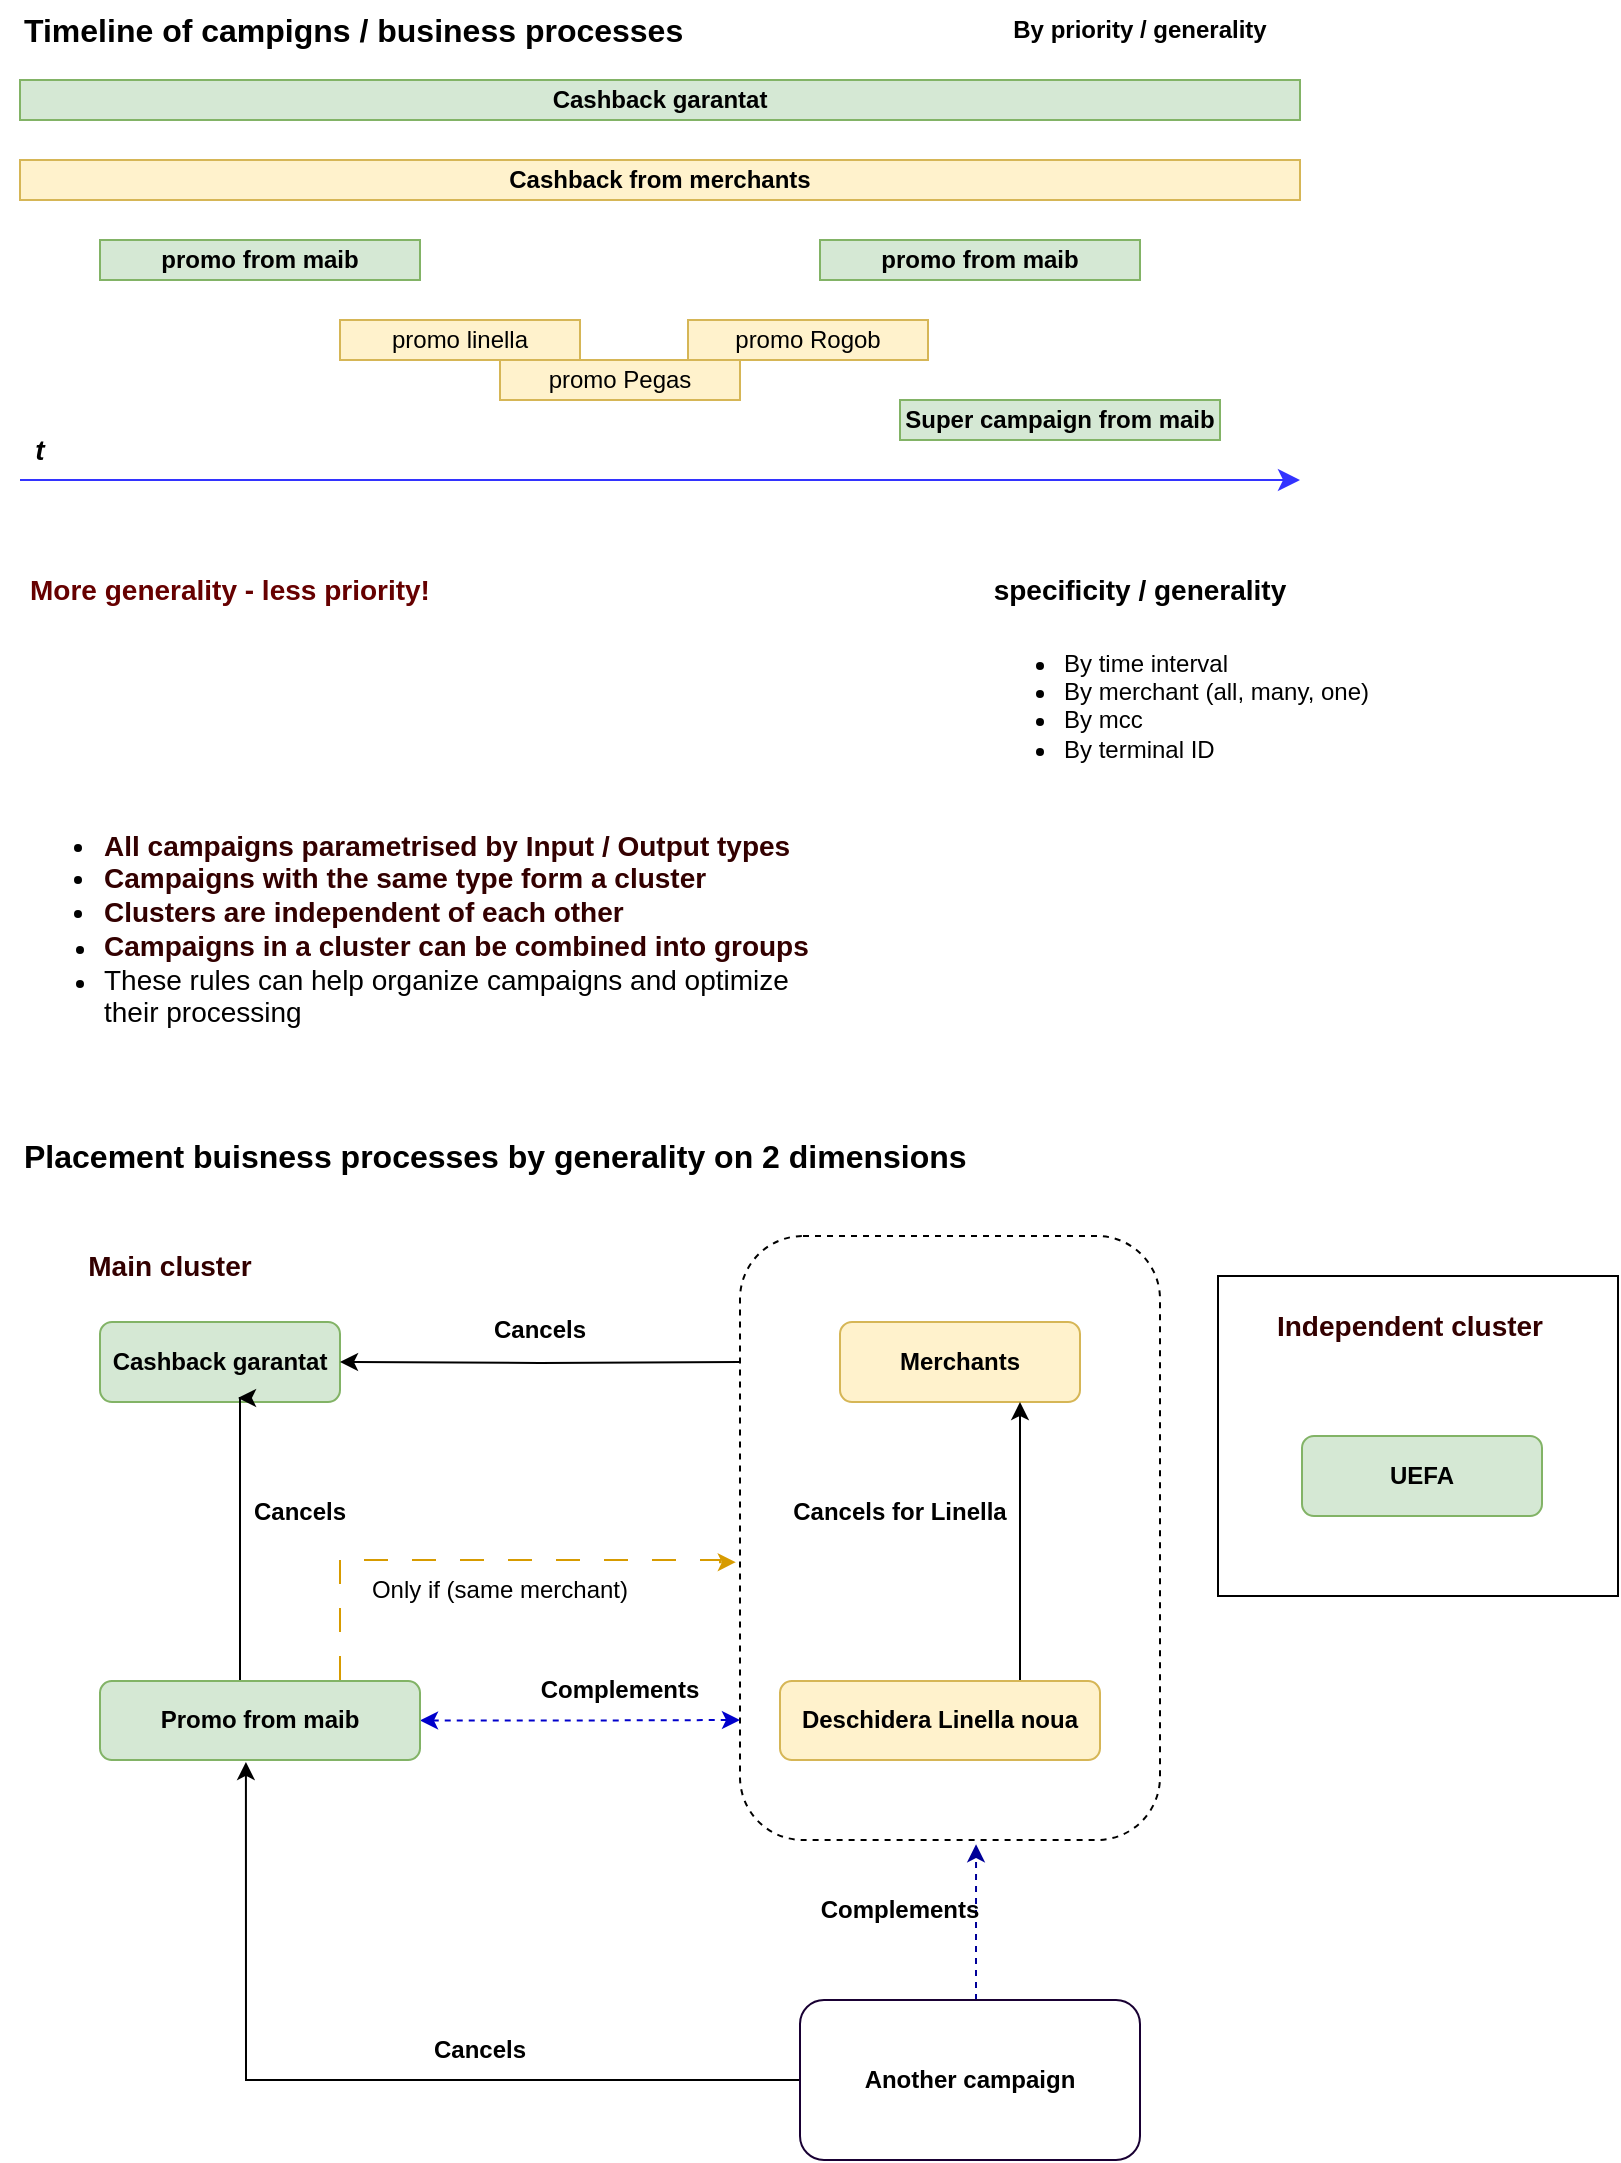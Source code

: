 <mxfile version="21.2.3" type="github">
  <diagram name="Страница 1" id="YVO7yBQdUToCooKlwACB">
    <mxGraphModel dx="1380" dy="807" grid="1" gridSize="10" guides="1" tooltips="1" connect="1" arrows="1" fold="1" page="1" pageScale="1" pageWidth="827" pageHeight="1169" math="0" shadow="0">
      <root>
        <mxCell id="0" />
        <mxCell id="1" parent="0" />
        <mxCell id="iBNtOLJXSLs2kxBYLgRO-58" value="" style="rounded=1;whiteSpace=wrap;html=1;dashed=1;" vertex="1" parent="1">
          <mxGeometry x="440" y="658" width="210" height="302" as="geometry" />
        </mxCell>
        <mxCell id="iBNtOLJXSLs2kxBYLgRO-43" value="" style="rounded=0;whiteSpace=wrap;html=1;" vertex="1" parent="1">
          <mxGeometry x="679" y="678" width="200" height="160" as="geometry" />
        </mxCell>
        <mxCell id="iBNtOLJXSLs2kxBYLgRO-1" value="&lt;b&gt;Cashback garantat&lt;/b&gt;" style="rounded=0;whiteSpace=wrap;html=1;fillColor=#d5e8d4;strokeColor=#82b366;" vertex="1" parent="1">
          <mxGeometry x="80" y="80" width="640" height="20" as="geometry" />
        </mxCell>
        <mxCell id="iBNtOLJXSLs2kxBYLgRO-2" value="&lt;b&gt;&lt;font style=&quot;font-size: 16px;&quot;&gt;Timeline of campigns / business processes&lt;/font&gt;&lt;/b&gt;" style="text;html=1;strokeColor=none;fillColor=none;align=left;verticalAlign=middle;whiteSpace=wrap;rounded=0;" vertex="1" parent="1">
          <mxGeometry x="80" y="40" width="340" height="30" as="geometry" />
        </mxCell>
        <mxCell id="iBNtOLJXSLs2kxBYLgRO-3" value="&lt;b&gt;By priority / generality&lt;/b&gt;" style="text;html=1;strokeColor=none;fillColor=none;align=center;verticalAlign=middle;whiteSpace=wrap;rounded=0;" vertex="1" parent="1">
          <mxGeometry x="560" y="40" width="160" height="30" as="geometry" />
        </mxCell>
        <mxCell id="iBNtOLJXSLs2kxBYLgRO-4" value="&lt;b&gt;Cashback from merchants&lt;/b&gt;" style="rounded=0;whiteSpace=wrap;html=1;fillColor=#fff2cc;strokeColor=#d6b656;" vertex="1" parent="1">
          <mxGeometry x="80" y="120" width="640" height="20" as="geometry" />
        </mxCell>
        <mxCell id="iBNtOLJXSLs2kxBYLgRO-5" value="&lt;b&gt;promo from maib&lt;/b&gt;" style="rounded=0;whiteSpace=wrap;html=1;fillColor=#d5e8d4;strokeColor=#82b366;" vertex="1" parent="1">
          <mxGeometry x="120" y="160" width="160" height="20" as="geometry" />
        </mxCell>
        <mxCell id="iBNtOLJXSLs2kxBYLgRO-6" value="&lt;b&gt;promo from maib&lt;/b&gt;" style="rounded=0;whiteSpace=wrap;html=1;fillColor=#d5e8d4;strokeColor=#82b366;" vertex="1" parent="1">
          <mxGeometry x="480" y="160" width="160" height="20" as="geometry" />
        </mxCell>
        <mxCell id="iBNtOLJXSLs2kxBYLgRO-7" value="" style="edgeStyle=elbowEdgeStyle;elbow=horizontal;endArrow=classic;html=1;curved=0;rounded=0;endSize=8;startSize=8;strokeColor=#3333FF;" edge="1" parent="1">
          <mxGeometry width="50" height="50" relative="1" as="geometry">
            <mxPoint x="80" y="280" as="sourcePoint" />
            <mxPoint x="720" y="280" as="targetPoint" />
          </mxGeometry>
        </mxCell>
        <mxCell id="iBNtOLJXSLs2kxBYLgRO-8" value="&lt;b&gt;&lt;i&gt;&lt;font style=&quot;font-size: 14px;&quot;&gt;t&lt;/font&gt;&lt;/i&gt;&lt;/b&gt;" style="text;html=1;strokeColor=none;fillColor=none;align=center;verticalAlign=middle;whiteSpace=wrap;rounded=0;" vertex="1" parent="1">
          <mxGeometry x="80" y="250" width="20" height="30" as="geometry" />
        </mxCell>
        <mxCell id="iBNtOLJXSLs2kxBYLgRO-9" value="promo linella" style="rounded=0;whiteSpace=wrap;html=1;fillColor=#fff2cc;strokeColor=#d6b656;" vertex="1" parent="1">
          <mxGeometry x="240" y="200" width="120" height="20" as="geometry" />
        </mxCell>
        <mxCell id="iBNtOLJXSLs2kxBYLgRO-10" value="promo Pegas" style="rounded=0;whiteSpace=wrap;html=1;fillColor=#fff2cc;strokeColor=#d6b656;" vertex="1" parent="1">
          <mxGeometry x="320" y="220" width="120" height="20" as="geometry" />
        </mxCell>
        <mxCell id="iBNtOLJXSLs2kxBYLgRO-11" value="promo Rogob" style="rounded=0;whiteSpace=wrap;html=1;fillColor=#fff2cc;strokeColor=#d6b656;" vertex="1" parent="1">
          <mxGeometry x="414" y="200" width="120" height="20" as="geometry" />
        </mxCell>
        <mxCell id="iBNtOLJXSLs2kxBYLgRO-12" value="&lt;b&gt;Super campaign from maib&lt;/b&gt;" style="rounded=0;whiteSpace=wrap;html=1;fillColor=#d5e8d4;strokeColor=#82b366;" vertex="1" parent="1">
          <mxGeometry x="520" y="240" width="160" height="20" as="geometry" />
        </mxCell>
        <mxCell id="iBNtOLJXSLs2kxBYLgRO-13" value="&lt;b&gt;&lt;font style=&quot;font-size: 14px;&quot;&gt;specificity / generality&lt;/font&gt;&lt;/b&gt;" style="text;html=1;strokeColor=none;fillColor=none;align=center;verticalAlign=middle;whiteSpace=wrap;rounded=0;" vertex="1" parent="1">
          <mxGeometry x="560" y="320" width="160" height="30" as="geometry" />
        </mxCell>
        <mxCell id="iBNtOLJXSLs2kxBYLgRO-14" value="&lt;b&gt;&lt;font color=&quot;#660000&quot; style=&quot;font-size: 14px;&quot;&gt;More generality - less priority!&lt;/font&gt;&lt;/b&gt;" style="text;html=1;strokeColor=none;fillColor=none;align=center;verticalAlign=middle;whiteSpace=wrap;rounded=0;" vertex="1" parent="1">
          <mxGeometry x="80" y="320" width="210" height="30" as="geometry" />
        </mxCell>
        <mxCell id="iBNtOLJXSLs2kxBYLgRO-15" value="&lt;ul&gt;&lt;li&gt;By time interval&lt;/li&gt;&lt;li&gt;By merchant (all, many, one)&lt;/li&gt;&lt;li&gt;By mcc&lt;/li&gt;&lt;li&gt;By terminal ID&lt;/li&gt;&lt;/ul&gt;" style="text;strokeColor=none;fillColor=none;html=1;whiteSpace=wrap;verticalAlign=middle;overflow=hidden;" vertex="1" parent="1">
          <mxGeometry x="560" y="350" width="200" height="80" as="geometry" />
        </mxCell>
        <mxCell id="iBNtOLJXSLs2kxBYLgRO-16" value="&lt;b&gt;&lt;font style=&quot;font-size: 16px;&quot;&gt;Placement buisness processes by generality on 2 dimensions&lt;/font&gt;&lt;/b&gt;" style="text;html=1;strokeColor=none;fillColor=none;align=left;verticalAlign=middle;whiteSpace=wrap;rounded=0;" vertex="1" parent="1">
          <mxGeometry x="80" y="603" width="480" height="30" as="geometry" />
        </mxCell>
        <mxCell id="iBNtOLJXSLs2kxBYLgRO-21" value="&lt;b&gt;Cashback garantat&lt;/b&gt;" style="rounded=1;whiteSpace=wrap;html=1;fillColor=#d5e8d4;strokeColor=#82b366;" vertex="1" parent="1">
          <mxGeometry x="120" y="701" width="120" height="40" as="geometry" />
        </mxCell>
        <mxCell id="iBNtOLJXSLs2kxBYLgRO-51" style="edgeStyle=orthogonalEdgeStyle;rounded=0;orthogonalLoop=1;jettySize=auto;html=1;" edge="1" parent="1" target="iBNtOLJXSLs2kxBYLgRO-21">
          <mxGeometry relative="1" as="geometry">
            <mxPoint x="440" y="721" as="sourcePoint" />
          </mxGeometry>
        </mxCell>
        <mxCell id="iBNtOLJXSLs2kxBYLgRO-22" value="&lt;b&gt;Merchants&lt;/b&gt;" style="rounded=1;whiteSpace=wrap;html=1;fillColor=#fff2cc;strokeColor=#d6b656;" vertex="1" parent="1">
          <mxGeometry x="490" y="701" width="120" height="40" as="geometry" />
        </mxCell>
        <mxCell id="iBNtOLJXSLs2kxBYLgRO-26" value="&lt;b&gt;Cancels&lt;/b&gt;" style="text;html=1;strokeColor=none;fillColor=none;align=center;verticalAlign=middle;whiteSpace=wrap;rounded=0;" vertex="1" parent="1">
          <mxGeometry x="190" y="781" width="60" height="30" as="geometry" />
        </mxCell>
        <mxCell id="iBNtOLJXSLs2kxBYLgRO-28" style="edgeStyle=orthogonalEdgeStyle;rounded=0;orthogonalLoop=1;jettySize=auto;html=1;exitX=0.5;exitY=0;exitDx=0;exitDy=0;entryX=0.575;entryY=0.95;entryDx=0;entryDy=0;entryPerimeter=0;" edge="1" parent="1" source="iBNtOLJXSLs2kxBYLgRO-27" target="iBNtOLJXSLs2kxBYLgRO-21">
          <mxGeometry relative="1" as="geometry">
            <mxPoint x="190" y="750" as="targetPoint" />
            <Array as="points">
              <mxPoint x="190" y="881" />
            </Array>
          </mxGeometry>
        </mxCell>
        <mxCell id="iBNtOLJXSLs2kxBYLgRO-54" style="edgeStyle=orthogonalEdgeStyle;rounded=0;orthogonalLoop=1;jettySize=auto;html=1;startArrow=classic;startFill=1;dashed=1;strokeColor=#0000CC;" edge="1" parent="1" source="iBNtOLJXSLs2kxBYLgRO-27">
          <mxGeometry relative="1" as="geometry">
            <mxPoint x="440" y="900" as="targetPoint" />
          </mxGeometry>
        </mxCell>
        <mxCell id="iBNtOLJXSLs2kxBYLgRO-56" style="edgeStyle=orthogonalEdgeStyle;rounded=0;orthogonalLoop=1;jettySize=auto;html=1;entryX=-0.01;entryY=0.54;entryDx=0;entryDy=0;dashed=1;fillColor=#ffe6cc;strokeColor=#d79b00;dashPattern=12 12;entryPerimeter=0;" edge="1" parent="1" target="iBNtOLJXSLs2kxBYLgRO-58">
          <mxGeometry relative="1" as="geometry">
            <mxPoint x="240" y="880" as="sourcePoint" />
            <Array as="points">
              <mxPoint x="240" y="820" />
              <mxPoint x="430" y="820" />
              <mxPoint x="430" y="821" />
            </Array>
          </mxGeometry>
        </mxCell>
        <mxCell id="iBNtOLJXSLs2kxBYLgRO-27" value="&lt;b&gt;Promo from maib&lt;/b&gt;" style="rounded=1;whiteSpace=wrap;html=1;fillColor=#d5e8d4;strokeColor=#82b366;" vertex="1" parent="1">
          <mxGeometry x="120" y="880.5" width="160" height="39.5" as="geometry" />
        </mxCell>
        <mxCell id="iBNtOLJXSLs2kxBYLgRO-53" style="edgeStyle=orthogonalEdgeStyle;rounded=0;orthogonalLoop=1;jettySize=auto;html=1;" edge="1" parent="1" source="iBNtOLJXSLs2kxBYLgRO-32" target="iBNtOLJXSLs2kxBYLgRO-22">
          <mxGeometry relative="1" as="geometry">
            <Array as="points">
              <mxPoint x="580" y="760" />
              <mxPoint x="580" y="760" />
            </Array>
          </mxGeometry>
        </mxCell>
        <mxCell id="iBNtOLJXSLs2kxBYLgRO-32" value="&lt;b&gt;Deschidera Linella noua&lt;/b&gt;" style="rounded=1;whiteSpace=wrap;html=1;fillColor=#fff2cc;strokeColor=#d6b656;" vertex="1" parent="1">
          <mxGeometry x="460" y="880.5" width="160" height="39.5" as="geometry" />
        </mxCell>
        <mxCell id="iBNtOLJXSLs2kxBYLgRO-36" value="&lt;b&gt;Cancels for Linella&lt;/b&gt;" style="text;html=1;strokeColor=none;fillColor=none;align=center;verticalAlign=middle;whiteSpace=wrap;rounded=0;" vertex="1" parent="1">
          <mxGeometry x="460" y="781" width="120" height="30" as="geometry" />
        </mxCell>
        <mxCell id="iBNtOLJXSLs2kxBYLgRO-38" value="&lt;b&gt;Complements&lt;/b&gt;" style="text;html=1;strokeColor=none;fillColor=none;align=center;verticalAlign=middle;whiteSpace=wrap;rounded=0;" vertex="1" parent="1">
          <mxGeometry x="340" y="870" width="80" height="30" as="geometry" />
        </mxCell>
        <mxCell id="iBNtOLJXSLs2kxBYLgRO-39" value="&lt;b&gt;UEFA&lt;/b&gt;" style="rounded=1;whiteSpace=wrap;html=1;fillColor=#d5e8d4;strokeColor=#82b366;" vertex="1" parent="1">
          <mxGeometry x="721" y="758" width="120" height="40" as="geometry" />
        </mxCell>
        <mxCell id="iBNtOLJXSLs2kxBYLgRO-44" value="&lt;font size=&quot;1&quot; color=&quot;#330000&quot;&gt;&lt;b style=&quot;font-size: 14px;&quot;&gt;Independent cluster&lt;/b&gt;&lt;/font&gt;" style="text;html=1;strokeColor=none;fillColor=none;align=center;verticalAlign=middle;whiteSpace=wrap;rounded=0;" vertex="1" parent="1">
          <mxGeometry x="705" y="688" width="140" height="30" as="geometry" />
        </mxCell>
        <mxCell id="iBNtOLJXSLs2kxBYLgRO-47" value="&lt;b&gt;&lt;font style=&quot;font-size: 14px;&quot; color=&quot;#330000&quot;&gt;Main cluster&lt;/font&gt;&lt;/b&gt;" style="text;html=1;strokeColor=none;fillColor=none;align=center;verticalAlign=middle;whiteSpace=wrap;rounded=0;" vertex="1" parent="1">
          <mxGeometry x="100" y="658" width="110" height="30" as="geometry" />
        </mxCell>
        <mxCell id="iBNtOLJXSLs2kxBYLgRO-49" value="&lt;ul style=&quot;&quot;&gt;&lt;li style=&quot;font-size: 14px;&quot;&gt;&lt;font color=&quot;#330000&quot;&gt;&lt;b style=&quot;border-color: var(--border-color);&quot;&gt;All campaigns parametrised by Input / Output types&lt;/b&gt;&lt;br&gt;&lt;/font&gt;&lt;/li&gt;&lt;li style=&quot;font-size: 14px;&quot;&gt;&lt;b&gt;&lt;font color=&quot;#330000&quot;&gt;Сampaigns with the same type form a cluster&amp;nbsp;&lt;/font&gt;&lt;/b&gt;&lt;/li&gt;&lt;li style=&quot;font-size: 14px;&quot;&gt;&lt;b&gt;&lt;font color=&quot;#330000&quot;&gt;Clusters are independent of each other&lt;/font&gt;&lt;/b&gt;&lt;br&gt;&lt;/li&gt;&lt;li style=&quot;&quot;&gt;&lt;font size=&quot;1&quot; color=&quot;#330000&quot;&gt;&lt;b style=&quot;font-size: 14px;&quot;&gt;Campaigns in a cluster can be combined into groups&lt;/b&gt;&lt;/font&gt;&lt;br&gt;&lt;/li&gt;&lt;li style=&quot;&quot;&gt;&lt;span style=&quot;font-size: 14px;&quot;&gt;These rules can help organize campaigns and optimize their processing&lt;/span&gt;&lt;/li&gt;&lt;/ul&gt;" style="text;strokeColor=none;fillColor=none;html=1;whiteSpace=wrap;verticalAlign=middle;overflow=hidden;" vertex="1" parent="1">
          <mxGeometry x="80" y="440" width="400" height="120" as="geometry" />
        </mxCell>
        <mxCell id="iBNtOLJXSLs2kxBYLgRO-52" value="&lt;b&gt;Cancels&lt;/b&gt;" style="text;html=1;strokeColor=none;fillColor=none;align=center;verticalAlign=middle;whiteSpace=wrap;rounded=0;" vertex="1" parent="1">
          <mxGeometry x="310" y="690" width="60" height="30" as="geometry" />
        </mxCell>
        <mxCell id="iBNtOLJXSLs2kxBYLgRO-59" value="" style="edgeStyle=orthogonalEdgeStyle;rounded=0;orthogonalLoop=1;jettySize=auto;html=1;entryX=0.562;entryY=1.007;entryDx=0;entryDy=0;entryPerimeter=0;dashed=1;strokeColor=#000099;" edge="1" parent="1" source="iBNtOLJXSLs2kxBYLgRO-55" target="iBNtOLJXSLs2kxBYLgRO-58">
          <mxGeometry relative="1" as="geometry">
            <mxPoint x="555" y="970" as="targetPoint" />
            <Array as="points">
              <mxPoint x="558" y="1020" />
              <mxPoint x="558" y="1020" />
            </Array>
          </mxGeometry>
        </mxCell>
        <mxCell id="iBNtOLJXSLs2kxBYLgRO-60" style="edgeStyle=orthogonalEdgeStyle;rounded=0;orthogonalLoop=1;jettySize=auto;html=1;entryX=0.456;entryY=1.025;entryDx=0;entryDy=0;entryPerimeter=0;" edge="1" parent="1" source="iBNtOLJXSLs2kxBYLgRO-55" target="iBNtOLJXSLs2kxBYLgRO-27">
          <mxGeometry relative="1" as="geometry" />
        </mxCell>
        <mxCell id="iBNtOLJXSLs2kxBYLgRO-55" value="&lt;b&gt;Another campaign&lt;/b&gt;" style="rounded=1;whiteSpace=wrap;html=1;strokeColor=#190033;" vertex="1" parent="1">
          <mxGeometry x="470" y="1040" width="170" height="80" as="geometry" />
        </mxCell>
        <mxCell id="iBNtOLJXSLs2kxBYLgRO-57" value="Only if (same merchant)" style="text;html=1;strokeColor=none;fillColor=none;align=center;verticalAlign=middle;whiteSpace=wrap;rounded=0;" vertex="1" parent="1">
          <mxGeometry x="240" y="820" width="160" height="30" as="geometry" />
        </mxCell>
        <mxCell id="iBNtOLJXSLs2kxBYLgRO-61" value="&lt;b&gt;Complements&lt;/b&gt;" style="text;html=1;strokeColor=none;fillColor=none;align=center;verticalAlign=middle;whiteSpace=wrap;rounded=0;" vertex="1" parent="1">
          <mxGeometry x="480" y="980" width="80" height="30" as="geometry" />
        </mxCell>
        <mxCell id="iBNtOLJXSLs2kxBYLgRO-62" value="&lt;b&gt;Cancels&lt;/b&gt;" style="text;html=1;strokeColor=none;fillColor=none;align=center;verticalAlign=middle;whiteSpace=wrap;rounded=0;" vertex="1" parent="1">
          <mxGeometry x="280" y="1050" width="60" height="30" as="geometry" />
        </mxCell>
      </root>
    </mxGraphModel>
  </diagram>
</mxfile>

